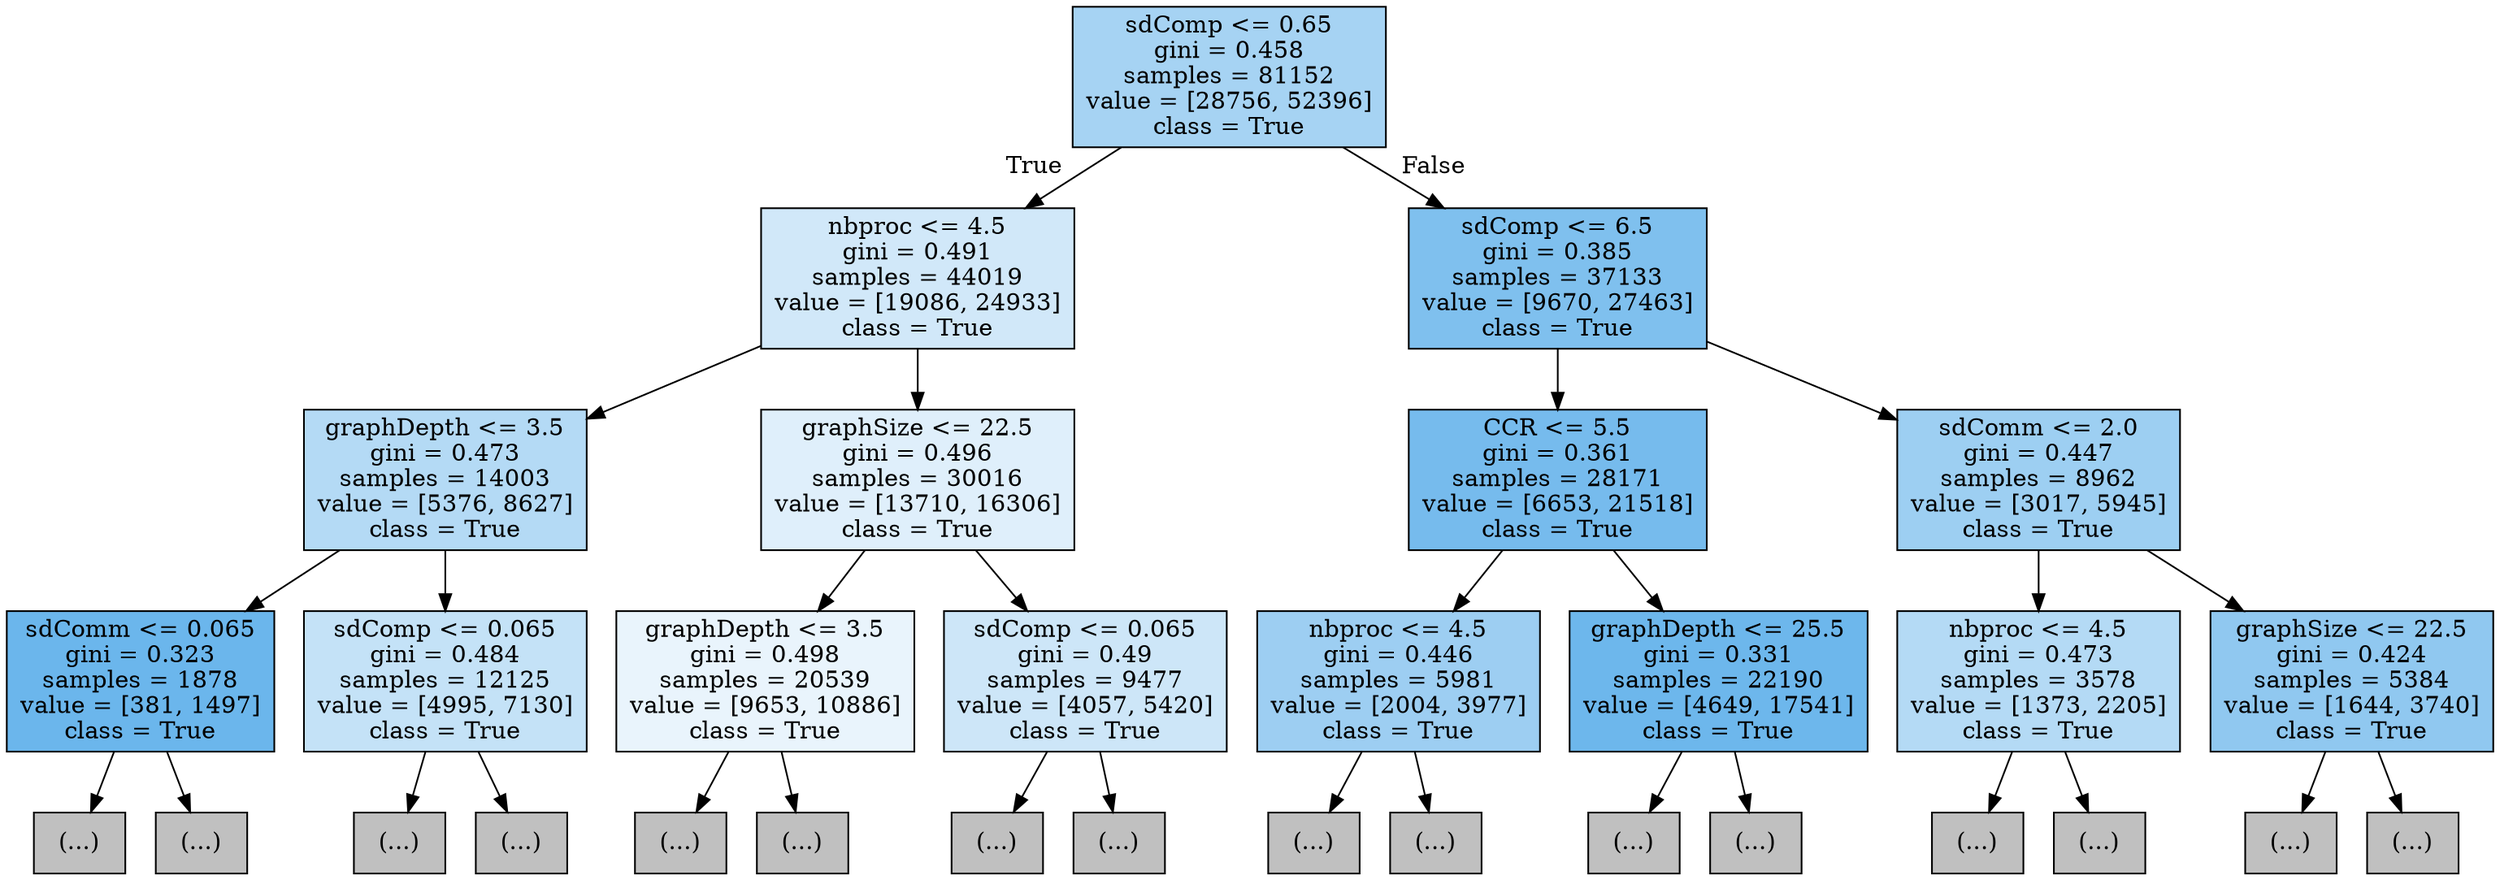 digraph Tree {
node [shape=box, style="filled", color="black"] ;
0 [label="sdComp <= 0.65\ngini = 0.458\nsamples = 81152\nvalue = [28756, 52396]\nclass = True", fillcolor="#a6d3f3"] ;
1 [label="nbproc <= 4.5\ngini = 0.491\nsamples = 44019\nvalue = [19086, 24933]\nclass = True", fillcolor="#d1e8f9"] ;
0 -> 1 [labeldistance=2.5, labelangle=45, headlabel="True"] ;
2 [label="graphDepth <= 3.5\ngini = 0.473\nsamples = 14003\nvalue = [5376, 8627]\nclass = True", fillcolor="#b4daf5"] ;
1 -> 2 ;
3 [label="sdComm <= 0.065\ngini = 0.323\nsamples = 1878\nvalue = [381, 1497]\nclass = True", fillcolor="#6bb6ec"] ;
2 -> 3 ;
4 [label="(...)", fillcolor="#C0C0C0"] ;
3 -> 4 ;
9 [label="(...)", fillcolor="#C0C0C0"] ;
3 -> 9 ;
20 [label="sdComp <= 0.065\ngini = 0.484\nsamples = 12125\nvalue = [4995, 7130]\nclass = True", fillcolor="#c4e2f7"] ;
2 -> 20 ;
21 [label="(...)", fillcolor="#C0C0C0"] ;
20 -> 21 ;
104 [label="(...)", fillcolor="#C0C0C0"] ;
20 -> 104 ;
229 [label="graphSize <= 22.5\ngini = 0.496\nsamples = 30016\nvalue = [13710, 16306]\nclass = True", fillcolor="#dfeffb"] ;
1 -> 229 ;
230 [label="graphDepth <= 3.5\ngini = 0.498\nsamples = 20539\nvalue = [9653, 10886]\nclass = True", fillcolor="#e9f4fc"] ;
229 -> 230 ;
231 [label="(...)", fillcolor="#C0C0C0"] ;
230 -> 231 ;
260 [label="(...)", fillcolor="#C0C0C0"] ;
230 -> 260 ;
289 [label="sdComp <= 0.065\ngini = 0.49\nsamples = 9477\nvalue = [4057, 5420]\nclass = True", fillcolor="#cde6f8"] ;
229 -> 289 ;
290 [label="(...)", fillcolor="#C0C0C0"] ;
289 -> 290 ;
361 [label="(...)", fillcolor="#C0C0C0"] ;
289 -> 361 ;
468 [label="sdComp <= 6.5\ngini = 0.385\nsamples = 37133\nvalue = [9670, 27463]\nclass = True", fillcolor="#7fc0ee"] ;
0 -> 468 [labeldistance=2.5, labelangle=-45, headlabel="False"] ;
469 [label="CCR <= 5.5\ngini = 0.361\nsamples = 28171\nvalue = [6653, 21518]\nclass = True", fillcolor="#76bbed"] ;
468 -> 469 ;
470 [label="nbproc <= 4.5\ngini = 0.446\nsamples = 5981\nvalue = [2004, 3977]\nclass = True", fillcolor="#9dcef2"] ;
469 -> 470 ;
471 [label="(...)", fillcolor="#C0C0C0"] ;
470 -> 471 ;
518 [label="(...)", fillcolor="#C0C0C0"] ;
470 -> 518 ;
565 [label="graphDepth <= 25.5\ngini = 0.331\nsamples = 22190\nvalue = [4649, 17541]\nclass = True", fillcolor="#6db7ec"] ;
469 -> 565 ;
566 [label="(...)", fillcolor="#C0C0C0"] ;
565 -> 566 ;
715 [label="(...)", fillcolor="#C0C0C0"] ;
565 -> 715 ;
738 [label="sdComm <= 2.0\ngini = 0.447\nsamples = 8962\nvalue = [3017, 5945]\nclass = True", fillcolor="#9dcff2"] ;
468 -> 738 ;
739 [label="nbproc <= 4.5\ngini = 0.473\nsamples = 3578\nvalue = [1373, 2205]\nclass = True", fillcolor="#b4daf5"] ;
738 -> 739 ;
740 [label="(...)", fillcolor="#C0C0C0"] ;
739 -> 740 ;
755 [label="(...)", fillcolor="#C0C0C0"] ;
739 -> 755 ;
770 [label="graphSize <= 22.5\ngini = 0.424\nsamples = 5384\nvalue = [1644, 3740]\nclass = True", fillcolor="#90c8f0"] ;
738 -> 770 ;
771 [label="(...)", fillcolor="#C0C0C0"] ;
770 -> 771 ;
786 [label="(...)", fillcolor="#C0C0C0"] ;
770 -> 786 ;
}